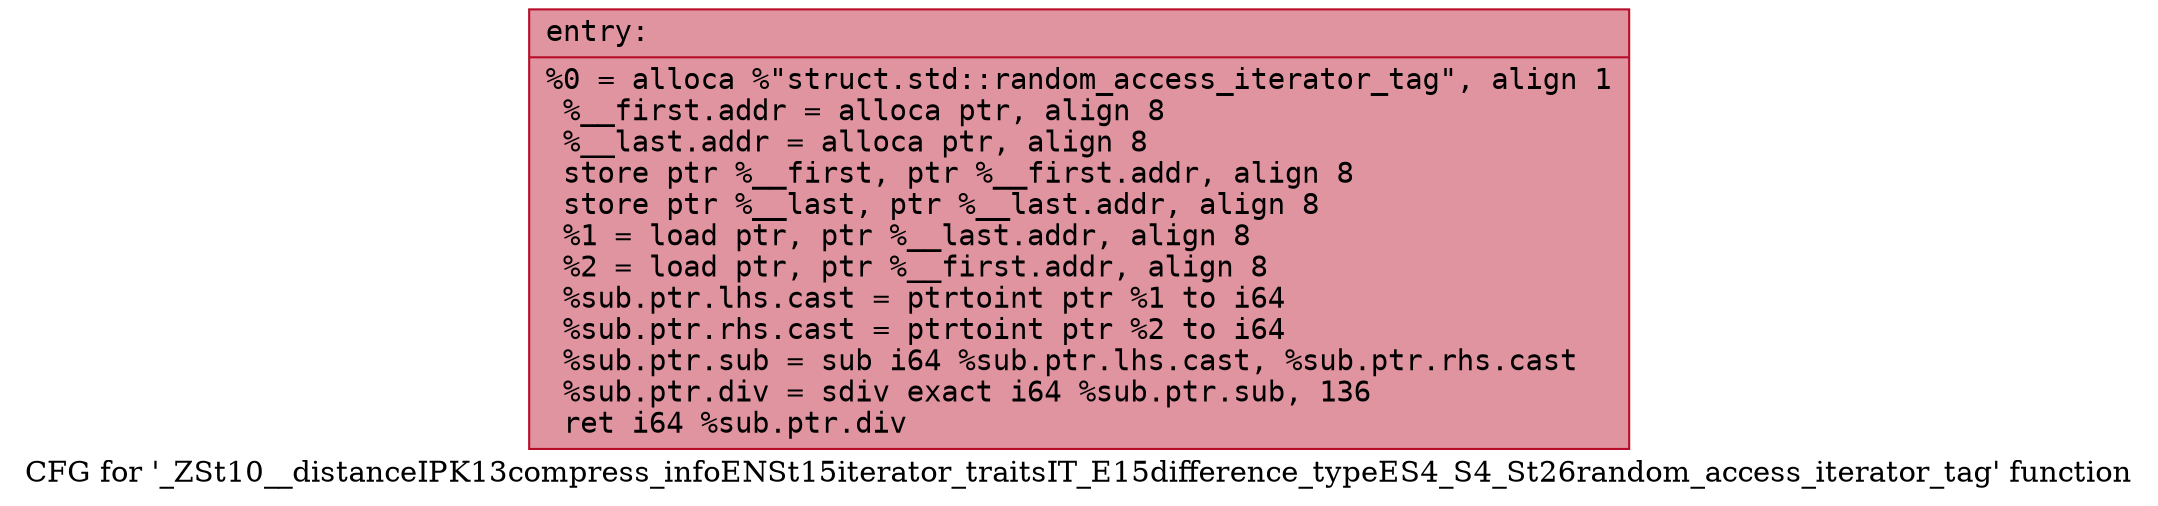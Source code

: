 digraph "CFG for '_ZSt10__distanceIPK13compress_infoENSt15iterator_traitsIT_E15difference_typeES4_S4_St26random_access_iterator_tag' function" {
	label="CFG for '_ZSt10__distanceIPK13compress_infoENSt15iterator_traitsIT_E15difference_typeES4_S4_St26random_access_iterator_tag' function";

	Node0x5651cd85f8d0 [shape=record,color="#b70d28ff", style=filled, fillcolor="#b70d2870" fontname="Courier",label="{entry:\l|  %0 = alloca %\"struct.std::random_access_iterator_tag\", align 1\l  %__first.addr = alloca ptr, align 8\l  %__last.addr = alloca ptr, align 8\l  store ptr %__first, ptr %__first.addr, align 8\l  store ptr %__last, ptr %__last.addr, align 8\l  %1 = load ptr, ptr %__last.addr, align 8\l  %2 = load ptr, ptr %__first.addr, align 8\l  %sub.ptr.lhs.cast = ptrtoint ptr %1 to i64\l  %sub.ptr.rhs.cast = ptrtoint ptr %2 to i64\l  %sub.ptr.sub = sub i64 %sub.ptr.lhs.cast, %sub.ptr.rhs.cast\l  %sub.ptr.div = sdiv exact i64 %sub.ptr.sub, 136\l  ret i64 %sub.ptr.div\l}"];
}
